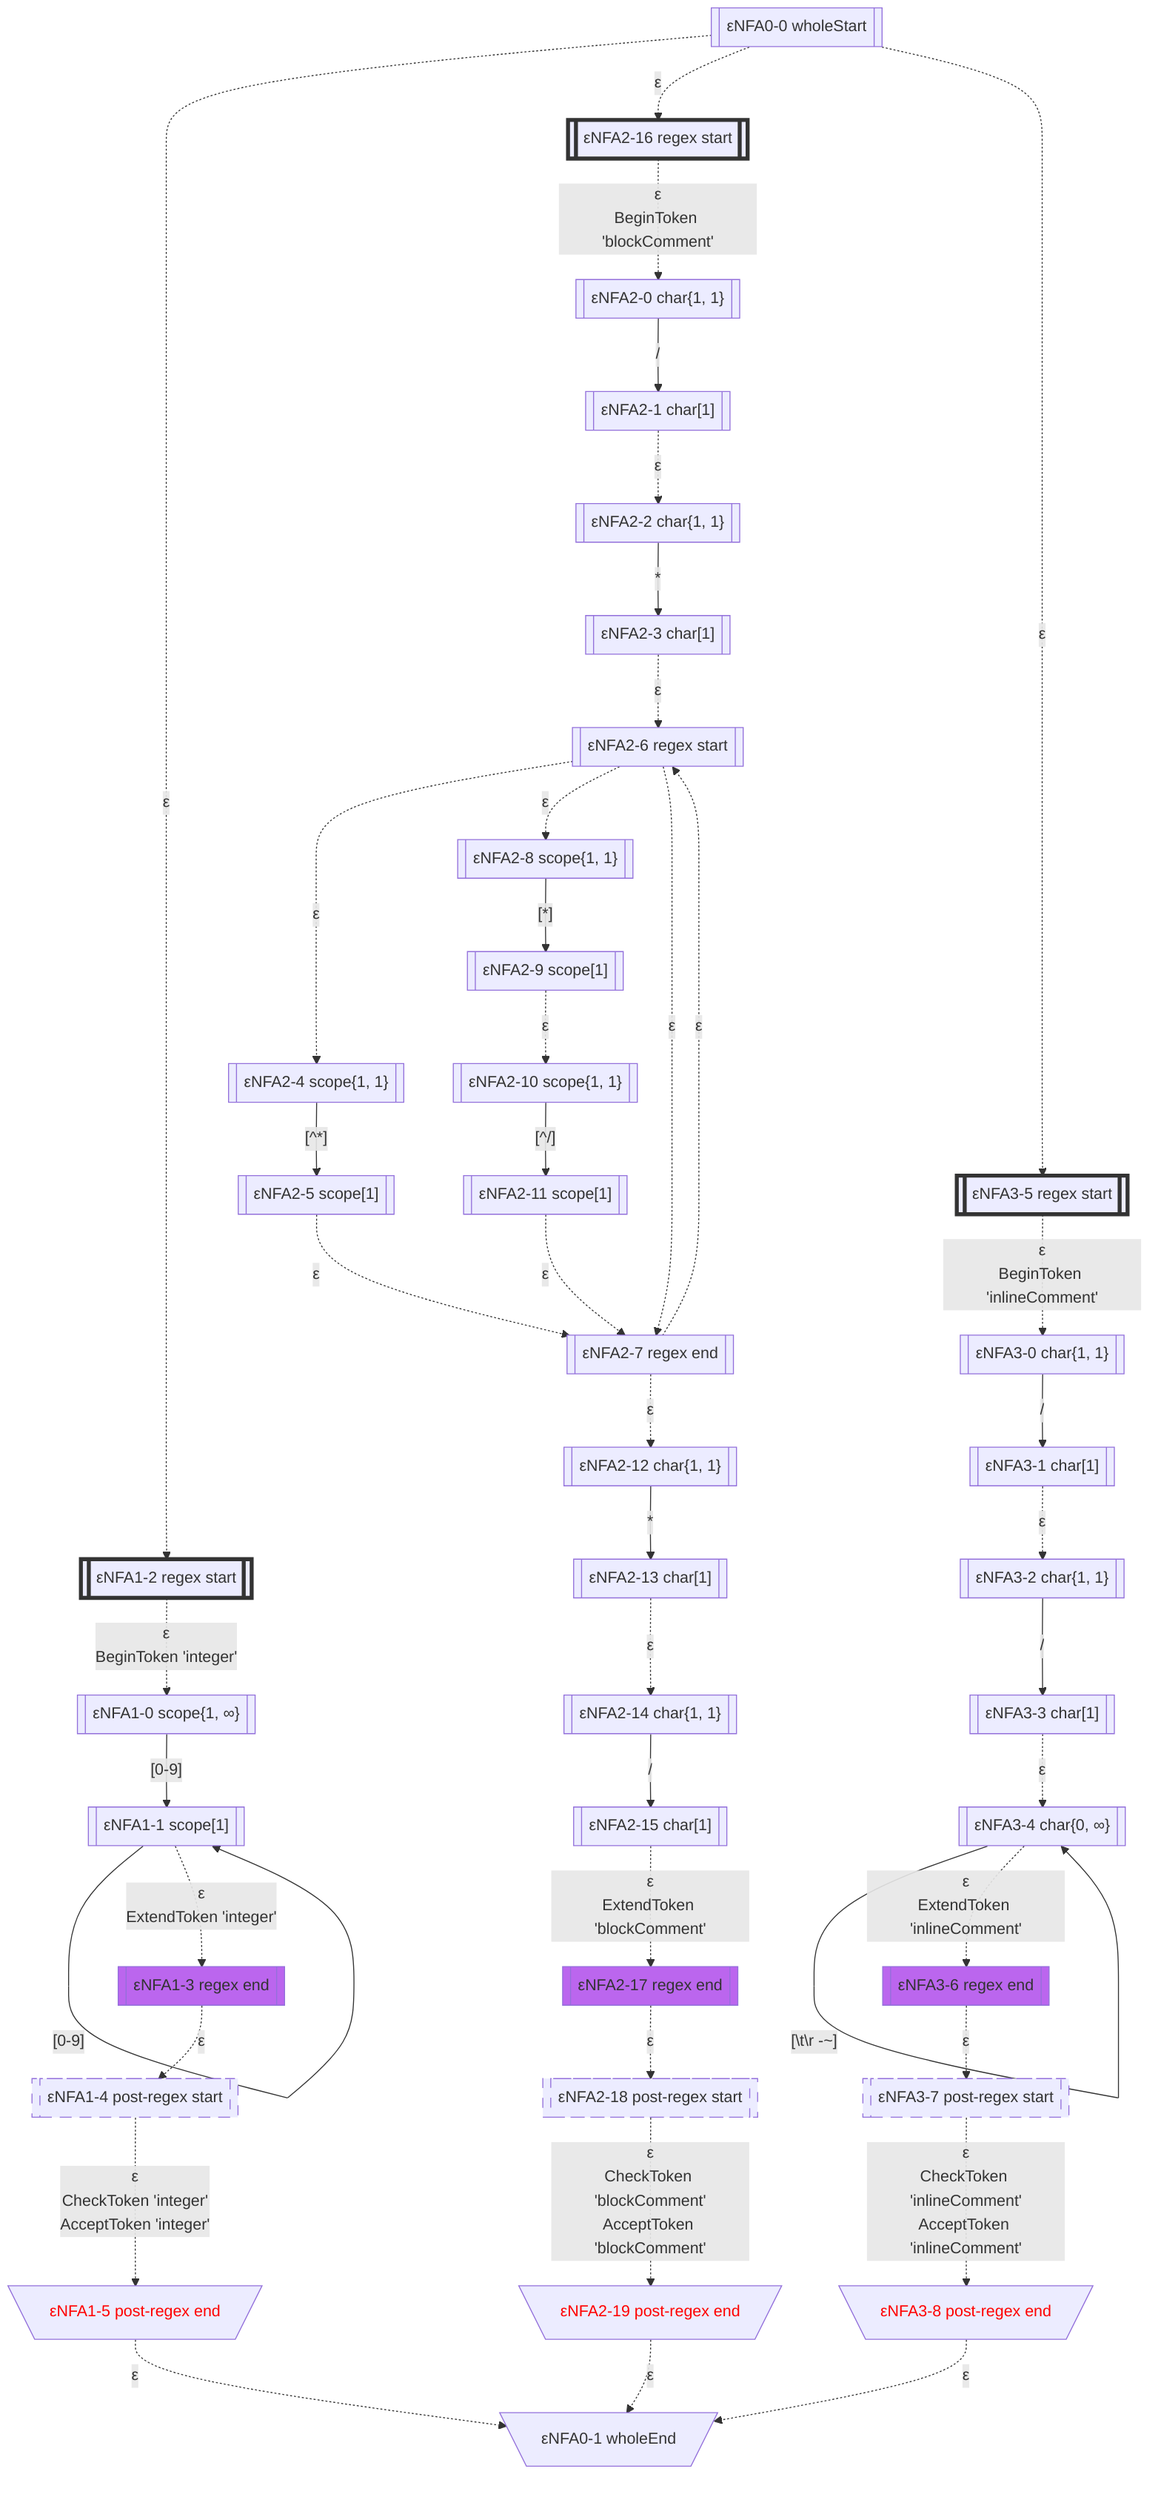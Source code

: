 flowchart
classDef c0001 color:#FF0000;
classDef c0010 stroke-dasharray: 10 10;
classDef c0011 stroke-dasharray: 10 10,color:#FF0000;
classDef c0100 fill:#BB66EE;
classDef c0101 fill:#BB66EE,color:#FF0000;
classDef c0110 fill:#BB66EE,stroke-dasharray: 10 10;
classDef c0111 fill:#BB66EE,stroke-dasharray: 10 10,color:#FF0000;
classDef c1000 stroke:#333,stroke-width:4px;
classDef c1001 stroke:#333,stroke-width:4px,color:#FF0000;
classDef c1010 stroke:#333,stroke-width:4px,stroke-dasharray: 10 10;
classDef c1011 stroke:#333,stroke-width:4px,stroke-dasharray: 10 10,color:#FF0000;
classDef c1100 stroke:#333,stroke-width:4px,fill:#BB66EE;
classDef c1101 stroke:#333,stroke-width:4px,fill:#BB66EE,color:#FF0000;
classDef c1110 stroke:#333,stroke-width:4px,fill:#BB66EE,stroke-dasharray: 10 10;
classDef c1111 stroke:#333,stroke-width:4px,fill:#BB66EE,stroke-dasharray: 10 10,color:#FF0000;
eNFA0_0_2365466[["εNFA0-0 wholeStart"]]
eNFA1_2_41913798[["εNFA1-2 regex start"]]
class eNFA1_2_41913798 c1000;
eNFA2_16_21289199[["εNFA2-16 regex start"]]
class eNFA2_16_21289199 c1000;
eNFA3_5_9548790[["εNFA3-5 regex start"]]
class eNFA3_5_9548790 c1000;
eNFA1_0_15430535[["εNFA1-0 scope{1, ∞}"]]
eNFA2_0_17679057[["εNFA2-0 char{1, 1}"]]
eNFA3_0_35254491[["εNFA3-0 char{1, 1}"]]
eNFA1_1_16627584[["εNFA1-1 scope[1]"]]
eNFA2_1_28090709[["εNFA2-1 char[1]"]]
eNFA3_1_51489795[["εNFA3-1 char[1]"]]
eNFA1_3_4657088[["εNFA1-3 regex end"]]
class eNFA1_3_4657088 c0100;
eNFA2_2_65633828[["εNFA2-2 char{1, 1}"]]
eNFA3_2_53833544[["εNFA3-2 char{1, 1}"]]
eNFA1_4_41679865[["εNFA1-4 post-regex start"]]
class eNFA1_4_41679865 c0010;
eNFA2_3_34889605[["εNFA2-3 char[1]"]]
eNFA3_3_52313669[["εNFA3-3 char[1]"]]
eNFA1_5_39574466[\"εNFA1-5 post-regex end"/]
class eNFA1_5_39574466 c0001;
eNFA2_6_20625874[["εNFA2-6 regex start"]]
eNFA3_4_28182251[["εNFA3-4 char{0, ∞}"]]
eNFA0_1_46703582[\"εNFA0-1 wholeEnd"/]
eNFA2_4_60083059[["εNFA2-4 scope{1, 1}"]]
eNFA2_8_51415138[["εNFA2-8 scope{1, 1}"]]
eNFA2_7_3876622[["εNFA2-7 regex end"]]
eNFA3_6_1060976[["εNFA3-6 regex end"]]
class eNFA3_6_1060976 c0100;
eNFA2_5_7485743[["εNFA2-5 scope[1]"]]
eNFA2_9_53939958[["εNFA2-9 scope[1]"]]
eNFA2_12_45570991[["εNFA2-12 char{1, 1}"]]
eNFA3_7_48854964[["εNFA3-7 post-regex start"]]
class eNFA3_7_48854964 c0010;
eNFA2_10_35026424[["εNFA2-10 scope{1, 1}"]]
eNFA2_13_46802360[["εNFA2-13 char[1]"]]
eNFA3_8_18830246[\"εNFA3-8 post-regex end"/]
class eNFA3_8_18830246 c0001;
eNFA2_11_262829[["εNFA2-11 scope[1]"]]
eNFA2_14_18568063[["εNFA2-14 char{1, 1}"]]
eNFA2_15_24893793[["εNFA2-15 char[1]"]]
eNFA2_17_22717550[["εNFA2-17 regex end"]]
class eNFA2_17_22717550 c0100;
eNFA2_18_3131361[["εNFA2-18 post-regex start"]]
class eNFA2_18_3131361 c0010;
eNFA2_19_57385070[\"εNFA2-19 post-regex end"/]
class eNFA2_19_57385070 c0001;
eNFA0_0_2365466 -.->|"ε"|eNFA1_2_41913798
eNFA0_0_2365466 -.->|"ε"|eNFA2_16_21289199
eNFA0_0_2365466 -.->|"ε"|eNFA3_5_9548790
eNFA1_2_41913798 -.->|"ε
BeginToken 'integer'"|eNFA1_0_15430535
eNFA2_16_21289199 -.->|"ε
BeginToken 'blockComment'"|eNFA2_0_17679057
eNFA3_5_9548790 -.->|"ε
BeginToken 'inlineComment'"|eNFA3_0_35254491
eNFA1_0_15430535 -->|"[0-9]"|eNFA1_1_16627584
eNFA2_0_17679057 -->|"/"|eNFA2_1_28090709
eNFA3_0_35254491 -->|"/"|eNFA3_1_51489795
eNFA1_1_16627584 -->|"[0-9]"|eNFA1_1_16627584
eNFA1_1_16627584 -.->|"ε
ExtendToken 'integer'"|eNFA1_3_4657088
eNFA2_1_28090709 -.->|"ε"|eNFA2_2_65633828
eNFA3_1_51489795 -.->|"ε"|eNFA3_2_53833544
eNFA1_3_4657088 -.->|"ε"|eNFA1_4_41679865
eNFA2_2_65633828 -->|"*"|eNFA2_3_34889605
eNFA3_2_53833544 -->|"/"|eNFA3_3_52313669
eNFA1_4_41679865 -.->|"ε
CheckToken 'integer'
AcceptToken 'integer'"|eNFA1_5_39574466
eNFA2_3_34889605 -.->|"ε"|eNFA2_6_20625874
eNFA3_3_52313669 -.->|"ε"|eNFA3_4_28182251
eNFA1_5_39574466 -.->|"ε"|eNFA0_1_46703582
eNFA2_6_20625874 -.->|"ε"|eNFA2_4_60083059
eNFA2_6_20625874 -.->|"ε"|eNFA2_8_51415138
eNFA2_6_20625874 -.->|"ε"|eNFA2_7_3876622
eNFA3_4_28182251 -->|"[#92;t#92;r#32;-~]"|eNFA3_4_28182251
eNFA3_4_28182251 -.->|"ε
ExtendToken 'inlineComment'"|eNFA3_6_1060976
eNFA2_4_60083059 -->|"[^*]"|eNFA2_5_7485743
eNFA2_8_51415138 -->|"[*]"|eNFA2_9_53939958
eNFA2_7_3876622 -.->|"ε"|eNFA2_6_20625874
eNFA2_7_3876622 -.->|"ε"|eNFA2_12_45570991
eNFA3_6_1060976 -.->|"ε"|eNFA3_7_48854964
eNFA2_5_7485743 -.->|"ε"|eNFA2_7_3876622
eNFA2_9_53939958 -.->|"ε"|eNFA2_10_35026424
eNFA2_12_45570991 -->|"*"|eNFA2_13_46802360
eNFA3_7_48854964 -.->|"ε
CheckToken 'inlineComment'
AcceptToken 'inlineComment'"|eNFA3_8_18830246
eNFA2_10_35026424 -->|"[^/]"|eNFA2_11_262829
eNFA2_13_46802360 -.->|"ε"|eNFA2_14_18568063
eNFA3_8_18830246 -.->|"ε"|eNFA0_1_46703582
eNFA2_11_262829 -.->|"ε"|eNFA2_7_3876622
eNFA2_14_18568063 -->|"/"|eNFA2_15_24893793
eNFA2_15_24893793 -.->|"ε
ExtendToken 'blockComment'"|eNFA2_17_22717550
eNFA2_17_22717550 -.->|"ε"|eNFA2_18_3131361
eNFA2_18_3131361 -.->|"ε
CheckToken 'blockComment'
AcceptToken 'blockComment'"|eNFA2_19_57385070
eNFA2_19_57385070 -.->|"ε"|eNFA0_1_46703582